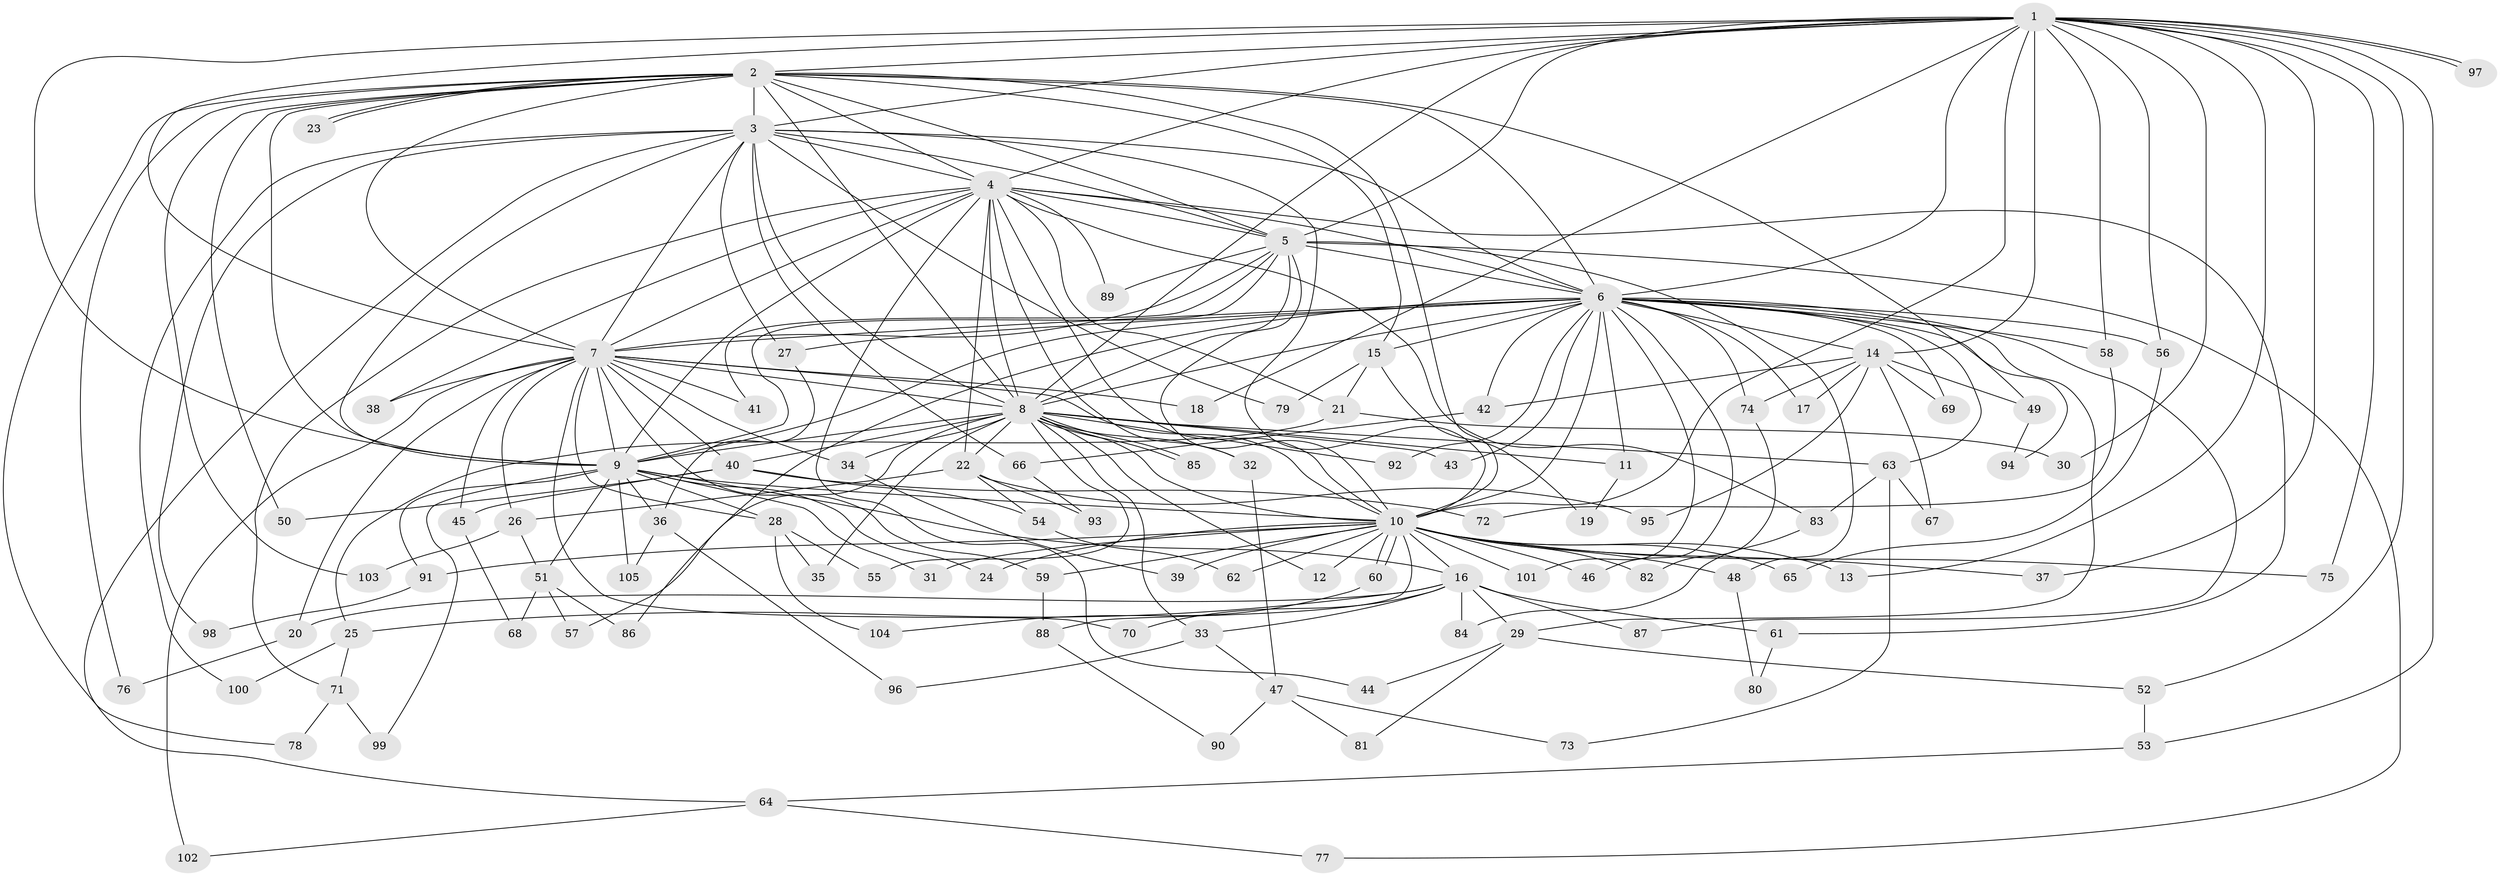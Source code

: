 // coarse degree distribution, {17: 0.012987012987012988, 33: 0.012987012987012988, 14: 0.012987012987012988, 16: 0.012987012987012988, 11: 0.012987012987012988, 22: 0.012987012987012988, 20: 0.025974025974025976, 24: 0.012987012987012988, 3: 0.16883116883116883, 2: 0.5324675324675324, 9: 0.012987012987012988, 4: 0.07792207792207792, 12: 0.012987012987012988, 8: 0.012987012987012988, 5: 0.03896103896103896, 6: 0.025974025974025976}
// Generated by graph-tools (version 1.1) at 2025/23/03/03/25 07:23:44]
// undirected, 105 vertices, 235 edges
graph export_dot {
graph [start="1"]
  node [color=gray90,style=filled];
  1;
  2;
  3;
  4;
  5;
  6;
  7;
  8;
  9;
  10;
  11;
  12;
  13;
  14;
  15;
  16;
  17;
  18;
  19;
  20;
  21;
  22;
  23;
  24;
  25;
  26;
  27;
  28;
  29;
  30;
  31;
  32;
  33;
  34;
  35;
  36;
  37;
  38;
  39;
  40;
  41;
  42;
  43;
  44;
  45;
  46;
  47;
  48;
  49;
  50;
  51;
  52;
  53;
  54;
  55;
  56;
  57;
  58;
  59;
  60;
  61;
  62;
  63;
  64;
  65;
  66;
  67;
  68;
  69;
  70;
  71;
  72;
  73;
  74;
  75;
  76;
  77;
  78;
  79;
  80;
  81;
  82;
  83;
  84;
  85;
  86;
  87;
  88;
  89;
  90;
  91;
  92;
  93;
  94;
  95;
  96;
  97;
  98;
  99;
  100;
  101;
  102;
  103;
  104;
  105;
  1 -- 2;
  1 -- 3;
  1 -- 4;
  1 -- 5;
  1 -- 6;
  1 -- 7;
  1 -- 8;
  1 -- 9;
  1 -- 10;
  1 -- 13;
  1 -- 14;
  1 -- 18;
  1 -- 30;
  1 -- 37;
  1 -- 52;
  1 -- 53;
  1 -- 56;
  1 -- 58;
  1 -- 75;
  1 -- 97;
  1 -- 97;
  2 -- 3;
  2 -- 4;
  2 -- 5;
  2 -- 6;
  2 -- 7;
  2 -- 8;
  2 -- 9;
  2 -- 10;
  2 -- 15;
  2 -- 23;
  2 -- 23;
  2 -- 49;
  2 -- 50;
  2 -- 76;
  2 -- 78;
  2 -- 103;
  3 -- 4;
  3 -- 5;
  3 -- 6;
  3 -- 7;
  3 -- 8;
  3 -- 9;
  3 -- 10;
  3 -- 27;
  3 -- 64;
  3 -- 66;
  3 -- 79;
  3 -- 98;
  3 -- 100;
  4 -- 5;
  4 -- 6;
  4 -- 7;
  4 -- 8;
  4 -- 9;
  4 -- 10;
  4 -- 21;
  4 -- 22;
  4 -- 32;
  4 -- 38;
  4 -- 44;
  4 -- 61;
  4 -- 71;
  4 -- 83;
  4 -- 89;
  5 -- 6;
  5 -- 7;
  5 -- 8;
  5 -- 9;
  5 -- 10;
  5 -- 41;
  5 -- 48;
  5 -- 77;
  5 -- 89;
  6 -- 7;
  6 -- 8;
  6 -- 9;
  6 -- 10;
  6 -- 11;
  6 -- 14;
  6 -- 15;
  6 -- 17;
  6 -- 27;
  6 -- 29;
  6 -- 42;
  6 -- 43;
  6 -- 46;
  6 -- 56;
  6 -- 58;
  6 -- 63;
  6 -- 69;
  6 -- 74;
  6 -- 86;
  6 -- 87;
  6 -- 92;
  6 -- 94;
  6 -- 101;
  7 -- 8;
  7 -- 9;
  7 -- 10;
  7 -- 18;
  7 -- 20;
  7 -- 26;
  7 -- 28;
  7 -- 34;
  7 -- 38;
  7 -- 40;
  7 -- 41;
  7 -- 45;
  7 -- 59;
  7 -- 70;
  7 -- 102;
  8 -- 9;
  8 -- 10;
  8 -- 11;
  8 -- 12;
  8 -- 22;
  8 -- 32;
  8 -- 33;
  8 -- 34;
  8 -- 35;
  8 -- 40;
  8 -- 43;
  8 -- 55;
  8 -- 57;
  8 -- 63;
  8 -- 85;
  8 -- 85;
  8 -- 92;
  9 -- 10;
  9 -- 16;
  9 -- 24;
  9 -- 28;
  9 -- 31;
  9 -- 36;
  9 -- 51;
  9 -- 91;
  9 -- 99;
  9 -- 105;
  10 -- 12;
  10 -- 13;
  10 -- 16;
  10 -- 24;
  10 -- 31;
  10 -- 37;
  10 -- 39;
  10 -- 46;
  10 -- 48;
  10 -- 59;
  10 -- 60;
  10 -- 60;
  10 -- 62;
  10 -- 65;
  10 -- 75;
  10 -- 82;
  10 -- 88;
  10 -- 91;
  10 -- 101;
  11 -- 19;
  14 -- 17;
  14 -- 42;
  14 -- 49;
  14 -- 67;
  14 -- 69;
  14 -- 74;
  14 -- 95;
  15 -- 19;
  15 -- 21;
  15 -- 79;
  16 -- 20;
  16 -- 25;
  16 -- 29;
  16 -- 33;
  16 -- 61;
  16 -- 70;
  16 -- 84;
  16 -- 87;
  20 -- 76;
  21 -- 25;
  21 -- 30;
  22 -- 26;
  22 -- 54;
  22 -- 93;
  22 -- 95;
  25 -- 71;
  25 -- 100;
  26 -- 51;
  26 -- 103;
  27 -- 36;
  28 -- 35;
  28 -- 55;
  28 -- 104;
  29 -- 44;
  29 -- 52;
  29 -- 81;
  32 -- 47;
  33 -- 47;
  33 -- 96;
  34 -- 39;
  36 -- 96;
  36 -- 105;
  40 -- 45;
  40 -- 50;
  40 -- 54;
  40 -- 72;
  42 -- 66;
  45 -- 68;
  47 -- 73;
  47 -- 81;
  47 -- 90;
  48 -- 80;
  49 -- 94;
  51 -- 57;
  51 -- 68;
  51 -- 86;
  52 -- 53;
  53 -- 64;
  54 -- 62;
  56 -- 65;
  58 -- 72;
  59 -- 88;
  60 -- 104;
  61 -- 80;
  63 -- 67;
  63 -- 73;
  63 -- 83;
  64 -- 77;
  64 -- 102;
  66 -- 93;
  71 -- 78;
  71 -- 99;
  74 -- 82;
  83 -- 84;
  88 -- 90;
  91 -- 98;
}

